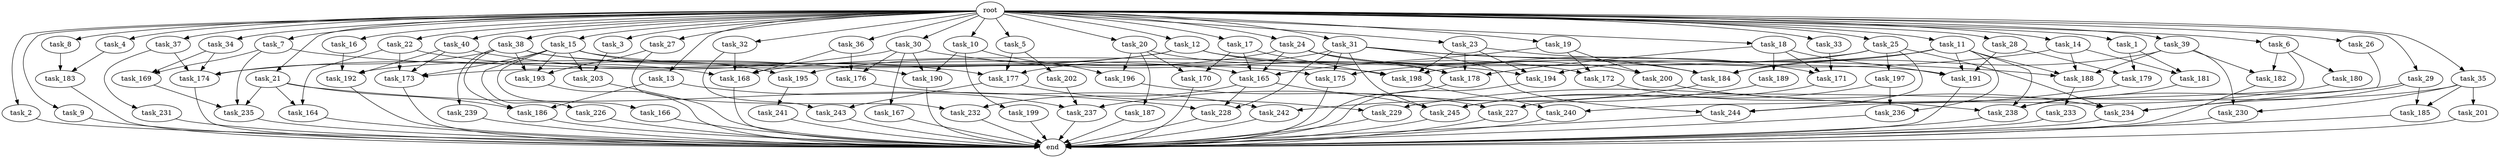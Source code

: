 digraph G {
  root [size="0.000000"];
  task_1 [size="10.240000"];
  task_2 [size="10.240000"];
  task_3 [size="10.240000"];
  task_4 [size="10.240000"];
  task_5 [size="10.240000"];
  task_6 [size="10.240000"];
  task_7 [size="10.240000"];
  task_8 [size="10.240000"];
  task_9 [size="10.240000"];
  task_10 [size="10.240000"];
  task_11 [size="10.240000"];
  task_12 [size="10.240000"];
  task_13 [size="10.240000"];
  task_14 [size="10.240000"];
  task_15 [size="10.240000"];
  task_16 [size="10.240000"];
  task_17 [size="10.240000"];
  task_18 [size="10.240000"];
  task_19 [size="10.240000"];
  task_20 [size="10.240000"];
  task_21 [size="10.240000"];
  task_22 [size="10.240000"];
  task_23 [size="10.240000"];
  task_24 [size="10.240000"];
  task_25 [size="10.240000"];
  task_26 [size="10.240000"];
  task_27 [size="10.240000"];
  task_28 [size="10.240000"];
  task_29 [size="10.240000"];
  task_30 [size="10.240000"];
  task_31 [size="10.240000"];
  task_32 [size="10.240000"];
  task_33 [size="10.240000"];
  task_34 [size="10.240000"];
  task_35 [size="10.240000"];
  task_36 [size="10.240000"];
  task_37 [size="10.240000"];
  task_38 [size="10.240000"];
  task_39 [size="10.240000"];
  task_40 [size="10.240000"];
  task_164 [size="2491081031.680000"];
  task_165 [size="18038862643.200001"];
  task_166 [size="773094113.280000"];
  task_167 [size="2147483648.000000"];
  task_168 [size="11596411699.200001"];
  task_169 [size="3435973836.800000"];
  task_170 [size="3435973836.800000"];
  task_171 [size="19327352832.000000"];
  task_172 [size="8418135900.160000"];
  task_173 [size="15719580303.360001"];
  task_174 [size="9534827397.120001"];
  task_175 [size="13314398617.600000"];
  task_176 [size="6356551598.080000"];
  task_177 [size="13572096655.360001"];
  task_178 [size="19670950215.680000"];
  task_179 [size="10737418240.000000"];
  task_180 [size="3092376453.120000"];
  task_181 [size="15547781611.520000"];
  task_182 [size="11682311045.120001"];
  task_183 [size="4466765987.840000"];
  task_184 [size="28346784153.600002"];
  task_185 [size="7301444403.200000"];
  task_186 [size="6700148981.760000"];
  task_187 [size="343597383.680000"];
  task_188 [size="26714696581.119999"];
  task_189 [size="8589934592.000000"];
  task_190 [size="9448928051.200001"];
  task_191 [size="21904333209.600002"];
  task_192 [size="19756849561.600002"];
  task_193 [size="3264175144.960000"];
  task_194 [size="6442450944.000000"];
  task_195 [size="9363028705.280001"];
  task_196 [size="7301444403.200000"];
  task_197 [size="2147483648.000000"];
  task_198 [size="12970801233.920000"];
  task_199 [size="6957847019.520000"];
  task_200 [size="12799002542.080000"];
  task_201 [size="4209067950.080000"];
  task_202 [size="773094113.280000"];
  task_203 [size="9363028705.280001"];
  task_226 [size="773094113.280000"];
  task_227 [size="7301444403.200000"];
  task_228 [size="5325759447.040000"];
  task_229 [size="15547781611.520000"];
  task_230 [size="12799002542.080000"];
  task_231 [size="2147483648.000000"];
  task_232 [size="1116691496.960000"];
  task_233 [size="2147483648.000000"];
  task_234 [size="10823317585.920000"];
  task_235 [size="4896262717.440001"];
  task_236 [size="8332236554.240000"];
  task_237 [size="5927054868.480000"];
  task_238 [size="25598005084.160000"];
  task_239 [size="2147483648.000000"];
  task_240 [size="3435973836.800000"];
  task_241 [size="8589934592.000000"];
  task_242 [size="7301444403.200000"];
  task_243 [size="11682311045.120001"];
  task_244 [size="14946486190.080000"];
  task_245 [size="10565619548.160000"];
  end [size="0.000000"];

  root -> task_1 [size="1.000000"];
  root -> task_2 [size="1.000000"];
  root -> task_3 [size="1.000000"];
  root -> task_4 [size="1.000000"];
  root -> task_5 [size="1.000000"];
  root -> task_6 [size="1.000000"];
  root -> task_7 [size="1.000000"];
  root -> task_8 [size="1.000000"];
  root -> task_9 [size="1.000000"];
  root -> task_10 [size="1.000000"];
  root -> task_11 [size="1.000000"];
  root -> task_12 [size="1.000000"];
  root -> task_13 [size="1.000000"];
  root -> task_14 [size="1.000000"];
  root -> task_15 [size="1.000000"];
  root -> task_16 [size="1.000000"];
  root -> task_17 [size="1.000000"];
  root -> task_18 [size="1.000000"];
  root -> task_19 [size="1.000000"];
  root -> task_20 [size="1.000000"];
  root -> task_21 [size="1.000000"];
  root -> task_22 [size="1.000000"];
  root -> task_23 [size="1.000000"];
  root -> task_24 [size="1.000000"];
  root -> task_25 [size="1.000000"];
  root -> task_26 [size="1.000000"];
  root -> task_27 [size="1.000000"];
  root -> task_28 [size="1.000000"];
  root -> task_29 [size="1.000000"];
  root -> task_30 [size="1.000000"];
  root -> task_31 [size="1.000000"];
  root -> task_32 [size="1.000000"];
  root -> task_33 [size="1.000000"];
  root -> task_34 [size="1.000000"];
  root -> task_35 [size="1.000000"];
  root -> task_36 [size="1.000000"];
  root -> task_37 [size="1.000000"];
  root -> task_38 [size="1.000000"];
  root -> task_39 [size="1.000000"];
  root -> task_40 [size="1.000000"];
  task_1 -> task_179 [size="838860800.000000"];
  task_1 -> task_181 [size="838860800.000000"];
  task_2 -> end [size="1.000000"];
  task_3 -> task_203 [size="838860800.000000"];
  task_4 -> task_183 [size="301989888.000000"];
  task_5 -> task_177 [size="75497472.000000"];
  task_5 -> task_202 [size="75497472.000000"];
  task_6 -> task_180 [size="301989888.000000"];
  task_6 -> task_182 [size="301989888.000000"];
  task_6 -> task_240 [size="301989888.000000"];
  task_7 -> task_169 [size="33554432.000000"];
  task_7 -> task_190 [size="33554432.000000"];
  task_7 -> task_235 [size="33554432.000000"];
  task_8 -> task_183 [size="134217728.000000"];
  task_9 -> end [size="1.000000"];
  task_10 -> task_190 [size="679477248.000000"];
  task_10 -> task_196 [size="679477248.000000"];
  task_10 -> task_199 [size="679477248.000000"];
  task_11 -> task_184 [size="679477248.000000"];
  task_11 -> task_188 [size="679477248.000000"];
  task_11 -> task_191 [size="679477248.000000"];
  task_11 -> task_198 [size="679477248.000000"];
  task_11 -> task_236 [size="679477248.000000"];
  task_11 -> task_238 [size="679477248.000000"];
  task_12 -> task_172 [size="411041792.000000"];
  task_12 -> task_173 [size="411041792.000000"];
  task_12 -> task_191 [size="411041792.000000"];
  task_12 -> task_192 [size="411041792.000000"];
  task_13 -> task_186 [size="411041792.000000"];
  task_13 -> task_237 [size="411041792.000000"];
  task_14 -> task_175 [size="679477248.000000"];
  task_14 -> task_181 [size="679477248.000000"];
  task_14 -> task_188 [size="679477248.000000"];
  task_15 -> task_166 [size="75497472.000000"];
  task_15 -> task_173 [size="75497472.000000"];
  task_15 -> task_193 [size="75497472.000000"];
  task_15 -> task_195 [size="75497472.000000"];
  task_15 -> task_198 [size="75497472.000000"];
  task_15 -> task_203 [size="75497472.000000"];
  task_15 -> task_226 [size="75497472.000000"];
  task_16 -> task_192 [size="679477248.000000"];
  task_17 -> task_165 [size="301989888.000000"];
  task_17 -> task_170 [size="301989888.000000"];
  task_17 -> task_198 [size="301989888.000000"];
  task_18 -> task_171 [size="838860800.000000"];
  task_18 -> task_178 [size="838860800.000000"];
  task_18 -> task_189 [size="838860800.000000"];
  task_18 -> task_191 [size="838860800.000000"];
  task_19 -> task_165 [size="411041792.000000"];
  task_19 -> task_172 [size="411041792.000000"];
  task_19 -> task_200 [size="411041792.000000"];
  task_20 -> task_170 [size="33554432.000000"];
  task_20 -> task_178 [size="33554432.000000"];
  task_20 -> task_187 [size="33554432.000000"];
  task_20 -> task_196 [size="33554432.000000"];
  task_21 -> task_164 [size="33554432.000000"];
  task_21 -> task_186 [size="33554432.000000"];
  task_21 -> task_228 [size="33554432.000000"];
  task_21 -> task_235 [size="33554432.000000"];
  task_22 -> task_164 [size="209715200.000000"];
  task_22 -> task_168 [size="209715200.000000"];
  task_22 -> task_173 [size="209715200.000000"];
  task_23 -> task_171 [size="209715200.000000"];
  task_23 -> task_178 [size="209715200.000000"];
  task_23 -> task_194 [size="209715200.000000"];
  task_23 -> task_198 [size="209715200.000000"];
  task_24 -> task_165 [size="838860800.000000"];
  task_24 -> task_178 [size="838860800.000000"];
  task_24 -> task_184 [size="838860800.000000"];
  task_24 -> task_195 [size="838860800.000000"];
  task_24 -> task_200 [size="838860800.000000"];
  task_25 -> task_168 [size="209715200.000000"];
  task_25 -> task_194 [size="209715200.000000"];
  task_25 -> task_197 [size="209715200.000000"];
  task_25 -> task_234 [size="209715200.000000"];
  task_25 -> task_244 [size="209715200.000000"];
  task_26 -> task_234 [size="411041792.000000"];
  task_27 -> task_193 [size="33554432.000000"];
  task_27 -> task_232 [size="33554432.000000"];
  task_28 -> task_179 [size="209715200.000000"];
  task_28 -> task_191 [size="209715200.000000"];
  task_29 -> task_185 [size="301989888.000000"];
  task_29 -> task_234 [size="301989888.000000"];
  task_29 -> task_238 [size="301989888.000000"];
  task_30 -> task_167 [size="209715200.000000"];
  task_30 -> task_174 [size="209715200.000000"];
  task_30 -> task_176 [size="209715200.000000"];
  task_30 -> task_190 [size="209715200.000000"];
  task_30 -> task_194 [size="209715200.000000"];
  task_31 -> task_175 [size="411041792.000000"];
  task_31 -> task_177 [size="411041792.000000"];
  task_31 -> task_184 [size="411041792.000000"];
  task_31 -> task_188 [size="411041792.000000"];
  task_31 -> task_228 [size="411041792.000000"];
  task_31 -> task_244 [size="411041792.000000"];
  task_31 -> task_245 [size="411041792.000000"];
  task_32 -> task_168 [size="301989888.000000"];
  task_32 -> task_243 [size="301989888.000000"];
  task_33 -> task_171 [size="838860800.000000"];
  task_34 -> task_169 [size="301989888.000000"];
  task_34 -> task_174 [size="301989888.000000"];
  task_35 -> task_185 [size="411041792.000000"];
  task_35 -> task_201 [size="411041792.000000"];
  task_35 -> task_227 [size="411041792.000000"];
  task_35 -> task_230 [size="411041792.000000"];
  task_36 -> task_168 [size="411041792.000000"];
  task_36 -> task_176 [size="411041792.000000"];
  task_37 -> task_174 [size="209715200.000000"];
  task_37 -> task_231 [size="209715200.000000"];
  task_38 -> task_165 [size="209715200.000000"];
  task_38 -> task_174 [size="209715200.000000"];
  task_38 -> task_175 [size="209715200.000000"];
  task_38 -> task_186 [size="209715200.000000"];
  task_38 -> task_193 [size="209715200.000000"];
  task_38 -> task_239 [size="209715200.000000"];
  task_39 -> task_182 [size="838860800.000000"];
  task_39 -> task_184 [size="838860800.000000"];
  task_39 -> task_188 [size="838860800.000000"];
  task_39 -> task_230 [size="838860800.000000"];
  task_40 -> task_173 [size="838860800.000000"];
  task_40 -> task_177 [size="838860800.000000"];
  task_40 -> task_192 [size="838860800.000000"];
  task_164 -> end [size="1.000000"];
  task_165 -> task_228 [size="75497472.000000"];
  task_165 -> task_232 [size="75497472.000000"];
  task_165 -> task_245 [size="75497472.000000"];
  task_166 -> end [size="1.000000"];
  task_167 -> end [size="1.000000"];
  task_168 -> end [size="1.000000"];
  task_169 -> task_235 [size="411041792.000000"];
  task_170 -> end [size="1.000000"];
  task_171 -> task_245 [size="411041792.000000"];
  task_172 -> task_238 [size="838860800.000000"];
  task_173 -> end [size="1.000000"];
  task_174 -> end [size="1.000000"];
  task_175 -> end [size="1.000000"];
  task_176 -> task_242 [size="411041792.000000"];
  task_177 -> task_229 [size="838860800.000000"];
  task_177 -> task_243 [size="838860800.000000"];
  task_178 -> end [size="1.000000"];
  task_179 -> task_229 [size="679477248.000000"];
  task_180 -> task_244 [size="838860800.000000"];
  task_181 -> task_238 [size="679477248.000000"];
  task_182 -> end [size="1.000000"];
  task_183 -> end [size="1.000000"];
  task_184 -> task_237 [size="134217728.000000"];
  task_185 -> end [size="1.000000"];
  task_186 -> end [size="1.000000"];
  task_187 -> end [size="1.000000"];
  task_188 -> task_233 [size="209715200.000000"];
  task_189 -> task_242 [size="301989888.000000"];
  task_190 -> end [size="1.000000"];
  task_191 -> end [size="1.000000"];
  task_192 -> end [size="1.000000"];
  task_193 -> end [size="1.000000"];
  task_194 -> end [size="1.000000"];
  task_195 -> task_241 [size="838860800.000000"];
  task_196 -> task_227 [size="301989888.000000"];
  task_197 -> task_236 [size="134217728.000000"];
  task_197 -> task_245 [size="134217728.000000"];
  task_198 -> task_240 [size="33554432.000000"];
  task_199 -> end [size="1.000000"];
  task_200 -> task_234 [size="134217728.000000"];
  task_201 -> end [size="1.000000"];
  task_202 -> task_237 [size="33554432.000000"];
  task_203 -> end [size="1.000000"];
  task_226 -> end [size="1.000000"];
  task_227 -> end [size="1.000000"];
  task_228 -> end [size="1.000000"];
  task_229 -> end [size="1.000000"];
  task_230 -> end [size="1.000000"];
  task_231 -> end [size="1.000000"];
  task_232 -> end [size="1.000000"];
  task_233 -> end [size="1.000000"];
  task_234 -> end [size="1.000000"];
  task_235 -> end [size="1.000000"];
  task_236 -> end [size="1.000000"];
  task_237 -> end [size="1.000000"];
  task_238 -> end [size="1.000000"];
  task_239 -> end [size="1.000000"];
  task_240 -> end [size="1.000000"];
  task_241 -> end [size="1.000000"];
  task_242 -> end [size="1.000000"];
  task_243 -> end [size="1.000000"];
  task_244 -> end [size="1.000000"];
  task_245 -> end [size="1.000000"];
}
